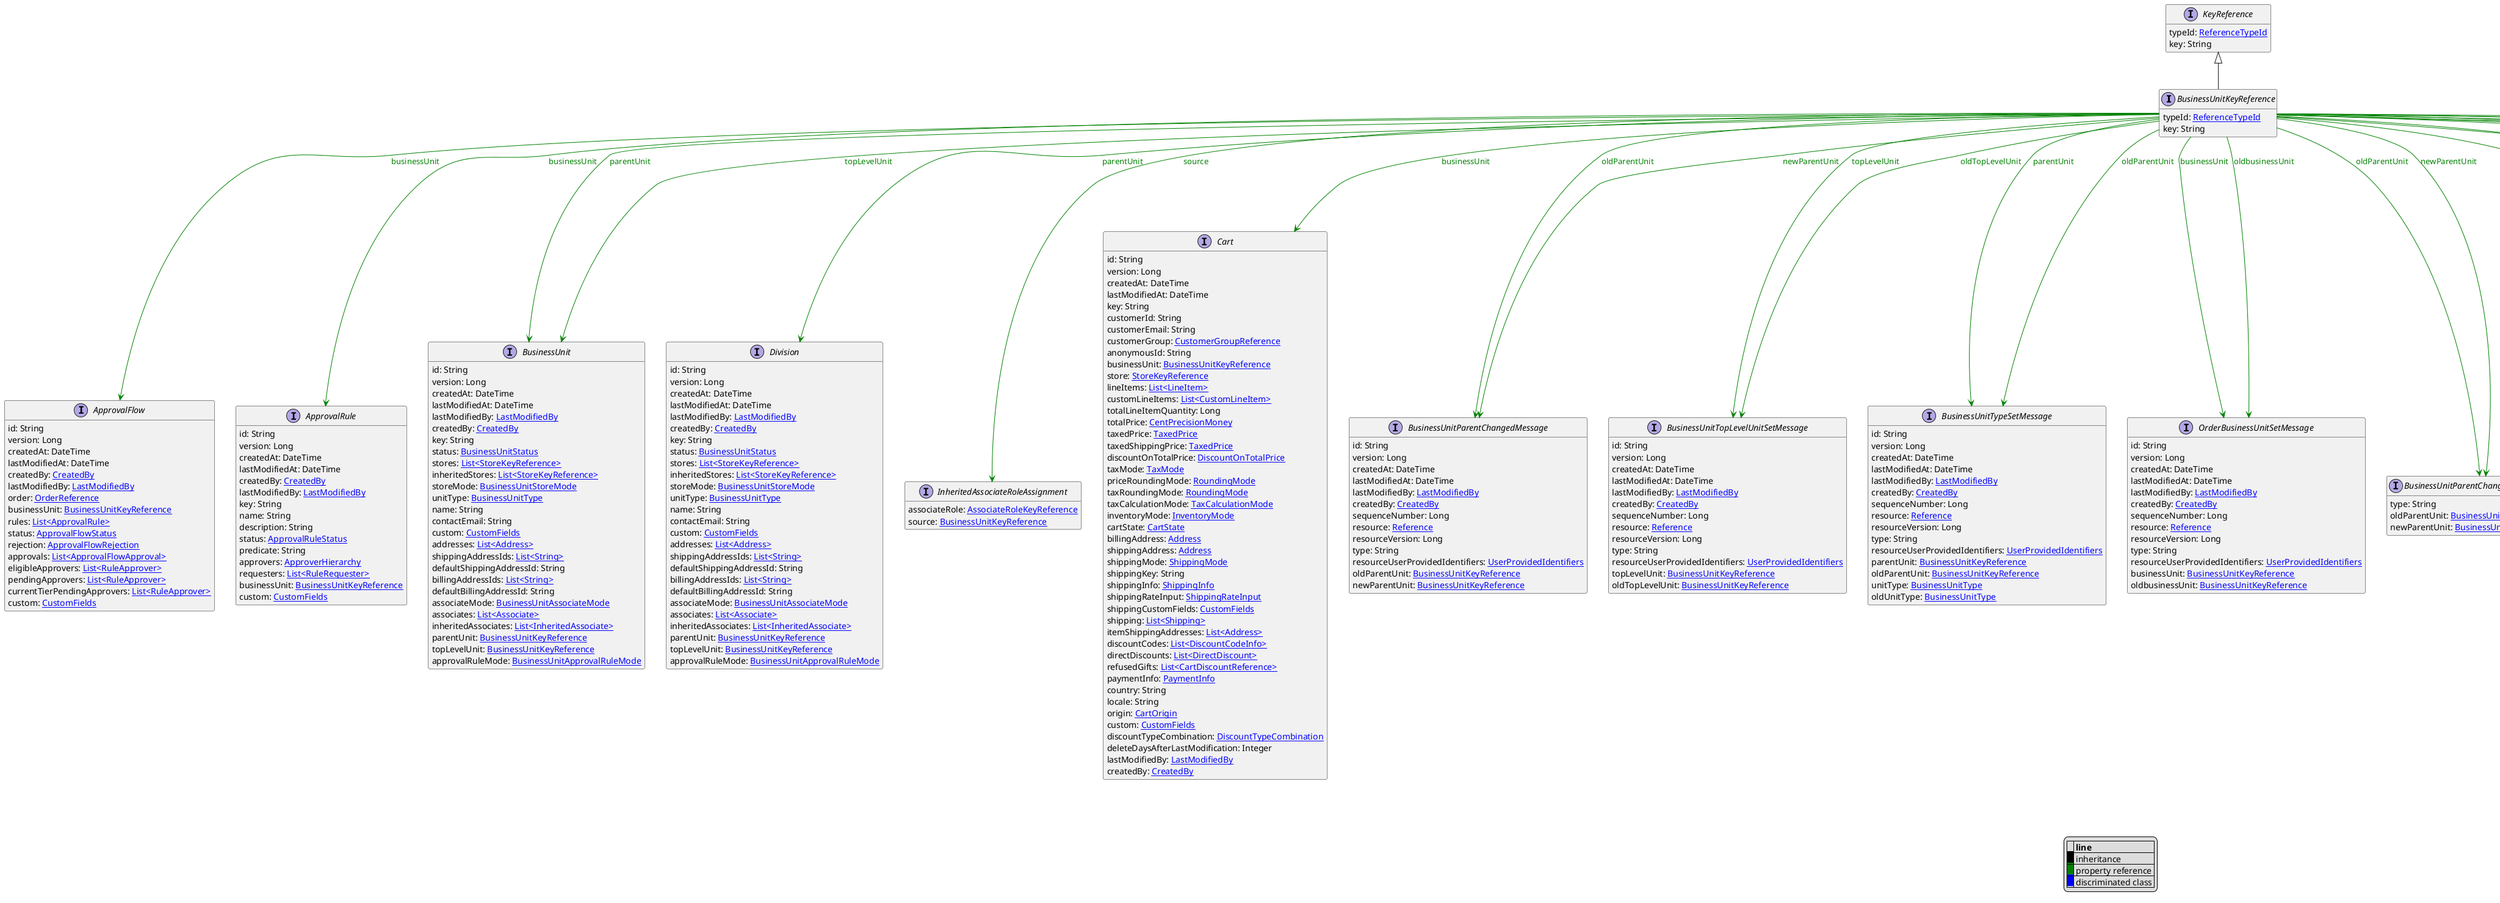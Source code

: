@startuml

hide empty fields
hide empty methods
legend
|= |= line |
|<back:black>   </back>| inheritance |
|<back:green>   </back>| property reference |
|<back:blue>   </back>| discriminated class |
endlegend
interface BusinessUnitKeyReference [[BusinessUnitKeyReference.svg]] extends KeyReference {
    typeId: [[ReferenceTypeId.svg ReferenceTypeId]]
    key: String
}
interface KeyReference [[KeyReference.svg]]  {
    typeId: [[ReferenceTypeId.svg ReferenceTypeId]]
    key: String
}


interface ApprovalFlow [[ApprovalFlow.svg]]  {
    id: String
    version: Long
    createdAt: DateTime
    lastModifiedAt: DateTime
    createdBy: [[CreatedBy.svg CreatedBy]]
    lastModifiedBy: [[LastModifiedBy.svg LastModifiedBy]]
    order: [[OrderReference.svg OrderReference]]
    businessUnit: [[BusinessUnitKeyReference.svg BusinessUnitKeyReference]]
    rules: [[ApprovalRule.svg List<ApprovalRule>]]
    status: [[ApprovalFlowStatus.svg ApprovalFlowStatus]]
    rejection: [[ApprovalFlowRejection.svg ApprovalFlowRejection]]
    approvals: [[ApprovalFlowApproval.svg List<ApprovalFlowApproval>]]
    eligibleApprovers: [[RuleApprover.svg List<RuleApprover>]]
    pendingApprovers: [[RuleApprover.svg List<RuleApprover>]]
    currentTierPendingApprovers: [[RuleApprover.svg List<RuleApprover>]]
    custom: [[CustomFields.svg CustomFields]]
}
interface ApprovalRule [[ApprovalRule.svg]]  {
    id: String
    version: Long
    createdAt: DateTime
    lastModifiedAt: DateTime
    createdBy: [[CreatedBy.svg CreatedBy]]
    lastModifiedBy: [[LastModifiedBy.svg LastModifiedBy]]
    key: String
    name: String
    description: String
    status: [[ApprovalRuleStatus.svg ApprovalRuleStatus]]
    predicate: String
    approvers: [[ApproverHierarchy.svg ApproverHierarchy]]
    requesters: [[RuleRequester.svg List<RuleRequester>]]
    businessUnit: [[BusinessUnitKeyReference.svg BusinessUnitKeyReference]]
    custom: [[CustomFields.svg CustomFields]]
}
interface BusinessUnit [[BusinessUnit.svg]]  {
    id: String
    version: Long
    createdAt: DateTime
    lastModifiedAt: DateTime
    lastModifiedBy: [[LastModifiedBy.svg LastModifiedBy]]
    createdBy: [[CreatedBy.svg CreatedBy]]
    key: String
    status: [[BusinessUnitStatus.svg BusinessUnitStatus]]
    stores: [[StoreKeyReference.svg List<StoreKeyReference>]]
    inheritedStores: [[StoreKeyReference.svg List<StoreKeyReference>]]
    storeMode: [[BusinessUnitStoreMode.svg BusinessUnitStoreMode]]
    unitType: [[BusinessUnitType.svg BusinessUnitType]]
    name: String
    contactEmail: String
    custom: [[CustomFields.svg CustomFields]]
    addresses: [[Address.svg List<Address>]]
    shippingAddressIds: [[String.svg List<String>]]
    defaultShippingAddressId: String
    billingAddressIds: [[String.svg List<String>]]
    defaultBillingAddressId: String
    associateMode: [[BusinessUnitAssociateMode.svg BusinessUnitAssociateMode]]
    associates: [[Associate.svg List<Associate>]]
    inheritedAssociates: [[InheritedAssociate.svg List<InheritedAssociate>]]
    parentUnit: [[BusinessUnitKeyReference.svg BusinessUnitKeyReference]]
    topLevelUnit: [[BusinessUnitKeyReference.svg BusinessUnitKeyReference]]
    approvalRuleMode: [[BusinessUnitApprovalRuleMode.svg BusinessUnitApprovalRuleMode]]
}
interface Division [[Division.svg]]  {
    id: String
    version: Long
    createdAt: DateTime
    lastModifiedAt: DateTime
    lastModifiedBy: [[LastModifiedBy.svg LastModifiedBy]]
    createdBy: [[CreatedBy.svg CreatedBy]]
    key: String
    status: [[BusinessUnitStatus.svg BusinessUnitStatus]]
    stores: [[StoreKeyReference.svg List<StoreKeyReference>]]
    inheritedStores: [[StoreKeyReference.svg List<StoreKeyReference>]]
    storeMode: [[BusinessUnitStoreMode.svg BusinessUnitStoreMode]]
    unitType: [[BusinessUnitType.svg BusinessUnitType]]
    name: String
    contactEmail: String
    custom: [[CustomFields.svg CustomFields]]
    addresses: [[Address.svg List<Address>]]
    shippingAddressIds: [[String.svg List<String>]]
    defaultShippingAddressId: String
    billingAddressIds: [[String.svg List<String>]]
    defaultBillingAddressId: String
    associateMode: [[BusinessUnitAssociateMode.svg BusinessUnitAssociateMode]]
    associates: [[Associate.svg List<Associate>]]
    inheritedAssociates: [[InheritedAssociate.svg List<InheritedAssociate>]]
    parentUnit: [[BusinessUnitKeyReference.svg BusinessUnitKeyReference]]
    topLevelUnit: [[BusinessUnitKeyReference.svg BusinessUnitKeyReference]]
    approvalRuleMode: [[BusinessUnitApprovalRuleMode.svg BusinessUnitApprovalRuleMode]]
}
interface InheritedAssociateRoleAssignment [[InheritedAssociateRoleAssignment.svg]]  {
    associateRole: [[AssociateRoleKeyReference.svg AssociateRoleKeyReference]]
    source: [[BusinessUnitKeyReference.svg BusinessUnitKeyReference]]
}
interface Cart [[Cart.svg]]  {
    id: String
    version: Long
    createdAt: DateTime
    lastModifiedAt: DateTime
    key: String
    customerId: String
    customerEmail: String
    customerGroup: [[CustomerGroupReference.svg CustomerGroupReference]]
    anonymousId: String
    businessUnit: [[BusinessUnitKeyReference.svg BusinessUnitKeyReference]]
    store: [[StoreKeyReference.svg StoreKeyReference]]
    lineItems: [[LineItem.svg List<LineItem>]]
    customLineItems: [[CustomLineItem.svg List<CustomLineItem>]]
    totalLineItemQuantity: Long
    totalPrice: [[CentPrecisionMoney.svg CentPrecisionMoney]]
    taxedPrice: [[TaxedPrice.svg TaxedPrice]]
    taxedShippingPrice: [[TaxedPrice.svg TaxedPrice]]
    discountOnTotalPrice: [[DiscountOnTotalPrice.svg DiscountOnTotalPrice]]
    taxMode: [[TaxMode.svg TaxMode]]
    priceRoundingMode: [[RoundingMode.svg RoundingMode]]
    taxRoundingMode: [[RoundingMode.svg RoundingMode]]
    taxCalculationMode: [[TaxCalculationMode.svg TaxCalculationMode]]
    inventoryMode: [[InventoryMode.svg InventoryMode]]
    cartState: [[CartState.svg CartState]]
    billingAddress: [[Address.svg Address]]
    shippingAddress: [[Address.svg Address]]
    shippingMode: [[ShippingMode.svg ShippingMode]]
    shippingKey: String
    shippingInfo: [[ShippingInfo.svg ShippingInfo]]
    shippingRateInput: [[ShippingRateInput.svg ShippingRateInput]]
    shippingCustomFields: [[CustomFields.svg CustomFields]]
    shipping: [[Shipping.svg List<Shipping>]]
    itemShippingAddresses: [[Address.svg List<Address>]]
    discountCodes: [[DiscountCodeInfo.svg List<DiscountCodeInfo>]]
    directDiscounts: [[DirectDiscount.svg List<DirectDiscount>]]
    refusedGifts: [[CartDiscountReference.svg List<CartDiscountReference>]]
    paymentInfo: [[PaymentInfo.svg PaymentInfo]]
    country: String
    locale: String
    origin: [[CartOrigin.svg CartOrigin]]
    custom: [[CustomFields.svg CustomFields]]
    discountTypeCombination: [[DiscountTypeCombination.svg DiscountTypeCombination]]
    deleteDaysAfterLastModification: Integer
    lastModifiedBy: [[LastModifiedBy.svg LastModifiedBy]]
    createdBy: [[CreatedBy.svg CreatedBy]]
}
interface BusinessUnitParentChangedMessage [[BusinessUnitParentChangedMessage.svg]]  {
    id: String
    version: Long
    createdAt: DateTime
    lastModifiedAt: DateTime
    lastModifiedBy: [[LastModifiedBy.svg LastModifiedBy]]
    createdBy: [[CreatedBy.svg CreatedBy]]
    sequenceNumber: Long
    resource: [[Reference.svg Reference]]
    resourceVersion: Long
    type: String
    resourceUserProvidedIdentifiers: [[UserProvidedIdentifiers.svg UserProvidedIdentifiers]]
    oldParentUnit: [[BusinessUnitKeyReference.svg BusinessUnitKeyReference]]
    newParentUnit: [[BusinessUnitKeyReference.svg BusinessUnitKeyReference]]
}
interface BusinessUnitTopLevelUnitSetMessage [[BusinessUnitTopLevelUnitSetMessage.svg]]  {
    id: String
    version: Long
    createdAt: DateTime
    lastModifiedAt: DateTime
    lastModifiedBy: [[LastModifiedBy.svg LastModifiedBy]]
    createdBy: [[CreatedBy.svg CreatedBy]]
    sequenceNumber: Long
    resource: [[Reference.svg Reference]]
    resourceVersion: Long
    type: String
    resourceUserProvidedIdentifiers: [[UserProvidedIdentifiers.svg UserProvidedIdentifiers]]
    topLevelUnit: [[BusinessUnitKeyReference.svg BusinessUnitKeyReference]]
    oldTopLevelUnit: [[BusinessUnitKeyReference.svg BusinessUnitKeyReference]]
}
interface BusinessUnitTypeSetMessage [[BusinessUnitTypeSetMessage.svg]]  {
    id: String
    version: Long
    createdAt: DateTime
    lastModifiedAt: DateTime
    lastModifiedBy: [[LastModifiedBy.svg LastModifiedBy]]
    createdBy: [[CreatedBy.svg CreatedBy]]
    sequenceNumber: Long
    resource: [[Reference.svg Reference]]
    resourceVersion: Long
    type: String
    resourceUserProvidedIdentifiers: [[UserProvidedIdentifiers.svg UserProvidedIdentifiers]]
    parentUnit: [[BusinessUnitKeyReference.svg BusinessUnitKeyReference]]
    oldParentUnit: [[BusinessUnitKeyReference.svg BusinessUnitKeyReference]]
    unitType: [[BusinessUnitType.svg BusinessUnitType]]
    oldUnitType: [[BusinessUnitType.svg BusinessUnitType]]
}
interface OrderBusinessUnitSetMessage [[OrderBusinessUnitSetMessage.svg]]  {
    id: String
    version: Long
    createdAt: DateTime
    lastModifiedAt: DateTime
    lastModifiedBy: [[LastModifiedBy.svg LastModifiedBy]]
    createdBy: [[CreatedBy.svg CreatedBy]]
    sequenceNumber: Long
    resource: [[Reference.svg Reference]]
    resourceVersion: Long
    type: String
    resourceUserProvidedIdentifiers: [[UserProvidedIdentifiers.svg UserProvidedIdentifiers]]
    businessUnit: [[BusinessUnitKeyReference.svg BusinessUnitKeyReference]]
    oldbusinessUnit: [[BusinessUnitKeyReference.svg BusinessUnitKeyReference]]
}
interface BusinessUnitParentChangedMessagePayload [[BusinessUnitParentChangedMessagePayload.svg]]  {
    type: String
    oldParentUnit: [[BusinessUnitKeyReference.svg BusinessUnitKeyReference]]
    newParentUnit: [[BusinessUnitKeyReference.svg BusinessUnitKeyReference]]
}
interface BusinessUnitTopLevelUnitSetMessagePayload [[BusinessUnitTopLevelUnitSetMessagePayload.svg]]  {
    type: String
    topLevelUnit: [[BusinessUnitKeyReference.svg BusinessUnitKeyReference]]
    oldTopLevelUnit: [[BusinessUnitKeyReference.svg BusinessUnitKeyReference]]
}
interface BusinessUnitTypeSetMessagePayload [[BusinessUnitTypeSetMessagePayload.svg]]  {
    type: String
    parentUnit: [[BusinessUnitKeyReference.svg BusinessUnitKeyReference]]
    oldParentUnit: [[BusinessUnitKeyReference.svg BusinessUnitKeyReference]]
    unitType: [[BusinessUnitType.svg BusinessUnitType]]
    oldUnitType: [[BusinessUnitType.svg BusinessUnitType]]
}
interface OrderBusinessUnitSetMessagePayload [[OrderBusinessUnitSetMessagePayload.svg]]  {
    type: String
    businessUnit: [[BusinessUnitKeyReference.svg BusinessUnitKeyReference]]
    oldbusinessUnit: [[BusinessUnitKeyReference.svg BusinessUnitKeyReference]]
}
interface Order [[Order.svg]]  {
    id: String
    version: Long
    createdAt: DateTime
    lastModifiedAt: DateTime
    orderNumber: String
    purchaseOrderNumber: String
    customerId: String
    customerEmail: String
    customerGroup: [[CustomerGroupReference.svg CustomerGroupReference]]
    anonymousId: String
    businessUnit: [[BusinessUnitKeyReference.svg BusinessUnitKeyReference]]
    store: [[StoreKeyReference.svg StoreKeyReference]]
    lineItems: [[LineItem.svg List<LineItem>]]
    customLineItems: [[CustomLineItem.svg List<CustomLineItem>]]
    totalPrice: [[CentPrecisionMoney.svg CentPrecisionMoney]]
    taxedPrice: [[TaxedPrice.svg TaxedPrice]]
    taxedShippingPrice: [[TaxedPrice.svg TaxedPrice]]
    discountOnTotalPrice: [[DiscountOnTotalPrice.svg DiscountOnTotalPrice]]
    priceRoundingMode: [[RoundingMode.svg RoundingMode]]
    taxMode: [[TaxMode.svg TaxMode]]
    taxRoundingMode: [[RoundingMode.svg RoundingMode]]
    taxCalculationMode: [[TaxCalculationMode.svg TaxCalculationMode]]
    inventoryMode: [[InventoryMode.svg InventoryMode]]
    billingAddress: [[Address.svg Address]]
    shippingAddress: [[Address.svg Address]]
    shippingMode: [[ShippingMode.svg ShippingMode]]
    shippingKey: String
    shippingInfo: [[ShippingInfo.svg ShippingInfo]]
    shippingRateInput: [[ShippingRateInput.svg ShippingRateInput]]
    shippingCustomFields: [[CustomFields.svg CustomFields]]
    shipping: [[Shipping.svg List<Shipping>]]
    itemShippingAddresses: [[Address.svg List<Address>]]
    discountCodes: [[DiscountCodeInfo.svg List<DiscountCodeInfo>]]
    directDiscounts: [[DirectDiscount.svg List<DirectDiscount>]]
    refusedGifts: [[CartDiscountReference.svg List<CartDiscountReference>]]
    paymentInfo: [[PaymentInfo.svg PaymentInfo]]
    country: String
    locale: String
    origin: [[CartOrigin.svg CartOrigin]]
    cart: [[CartReference.svg CartReference]]
    quote: [[QuoteReference.svg QuoteReference]]
    orderState: [[OrderState.svg OrderState]]
    shipmentState: [[ShipmentState.svg ShipmentState]]
    paymentState: [[PaymentState.svg PaymentState]]
    state: [[StateReference.svg StateReference]]
    syncInfo: [[SyncInfo.svg List<SyncInfo>]]
    returnInfo: [[ReturnInfo.svg List<ReturnInfo>]]
    discountTypeCombination: [[DiscountTypeCombination.svg DiscountTypeCombination]]
    lastMessageSequenceNumber: Long
    custom: [[CustomFields.svg CustomFields]]
    completedAt: DateTime
    lastModifiedBy: [[LastModifiedBy.svg LastModifiedBy]]
    createdBy: [[CreatedBy.svg CreatedBy]]
}
interface QuoteRequest [[QuoteRequest.svg]]  {
    id: String
    version: Long
    createdAt: DateTime
    lastModifiedAt: DateTime
    key: String
    lastModifiedBy: [[LastModifiedBy.svg LastModifiedBy]]
    createdBy: [[CreatedBy.svg CreatedBy]]
    quoteRequestState: [[QuoteRequestState.svg QuoteRequestState]]
    comment: String
    customer: [[CustomerReference.svg CustomerReference]]
    customerGroup: [[CustomerGroupReference.svg CustomerGroupReference]]
    store: [[StoreKeyReference.svg StoreKeyReference]]
    lineItems: [[LineItem.svg List<LineItem>]]
    customLineItems: [[CustomLineItem.svg List<CustomLineItem>]]
    totalPrice: [[TypedMoney.svg TypedMoney]]
    taxedPrice: [[TaxedPrice.svg TaxedPrice]]
    shippingAddress: [[Address.svg Address]]
    billingAddress: [[Address.svg Address]]
    inventoryMode: [[InventoryMode.svg InventoryMode]]
    taxMode: [[TaxMode.svg TaxMode]]
    priceRoundingMode: [[RoundingMode.svg RoundingMode]]
    taxRoundingMode: [[RoundingMode.svg RoundingMode]]
    taxCalculationMode: [[TaxCalculationMode.svg TaxCalculationMode]]
    country: String
    shippingInfo: [[ShippingInfo.svg ShippingInfo]]
    paymentInfo: [[PaymentInfo.svg PaymentInfo]]
    shippingRateInput: [[ShippingRateInput.svg ShippingRateInput]]
    itemShippingAddresses: [[Address.svg List<Address>]]
    directDiscounts: [[DirectDiscount.svg List<DirectDiscount>]]
    custom: [[CustomFields.svg CustomFields]]
    state: [[StateReference.svg StateReference]]
    purchaseOrderNumber: String
    cart: [[CartReference.svg CartReference]]
    businessUnit: [[BusinessUnitKeyReference.svg BusinessUnitKeyReference]]
}
interface Quote [[Quote.svg]]  {
    id: String
    version: Long
    createdAt: DateTime
    lastModifiedAt: DateTime
    key: String
    lastModifiedBy: [[LastModifiedBy.svg LastModifiedBy]]
    createdBy: [[CreatedBy.svg CreatedBy]]
    quoteRequest: [[QuoteRequestReference.svg QuoteRequestReference]]
    stagedQuote: [[StagedQuoteReference.svg StagedQuoteReference]]
    customer: [[CustomerReference.svg CustomerReference]]
    customerGroup: [[CustomerGroupReference.svg CustomerGroupReference]]
    validTo: DateTime
    sellerComment: String
    buyerComment: String
    store: [[StoreKeyReference.svg StoreKeyReference]]
    lineItems: [[LineItem.svg List<LineItem>]]
    customLineItems: [[CustomLineItem.svg List<CustomLineItem>]]
    totalPrice: [[TypedMoney.svg TypedMoney]]
    taxedPrice: [[TaxedPrice.svg TaxedPrice]]
    shippingAddress: [[Address.svg Address]]
    billingAddress: [[Address.svg Address]]
    inventoryMode: [[InventoryMode.svg InventoryMode]]
    taxMode: [[TaxMode.svg TaxMode]]
    priceRoundingMode: [[RoundingMode.svg RoundingMode]]
    taxRoundingMode: [[RoundingMode.svg RoundingMode]]
    taxCalculationMode: [[TaxCalculationMode.svg TaxCalculationMode]]
    country: String
    shippingInfo: [[ShippingInfo.svg ShippingInfo]]
    paymentInfo: [[PaymentInfo.svg PaymentInfo]]
    shippingRateInput: [[ShippingRateInput.svg ShippingRateInput]]
    itemShippingAddresses: [[Address.svg List<Address>]]
    directDiscounts: [[DirectDiscount.svg List<DirectDiscount>]]
    custom: [[CustomFields.svg CustomFields]]
    quoteState: [[QuoteState.svg QuoteState]]
    state: [[StateReference.svg StateReference]]
    purchaseOrderNumber: String
    businessUnit: [[BusinessUnitKeyReference.svg BusinessUnitKeyReference]]
}
interface ShoppingList [[ShoppingList.svg]]  {
    id: String
    version: Long
    createdAt: DateTime
    lastModifiedAt: DateTime
    name: [[LocalizedString.svg LocalizedString]]
    key: String
    customer: [[CustomerReference.svg CustomerReference]]
    slug: [[LocalizedString.svg LocalizedString]]
    description: [[LocalizedString.svg LocalizedString]]
    lineItems: [[ShoppingListLineItem.svg List<ShoppingListLineItem>]]
    textLineItems: [[TextLineItem.svg List<TextLineItem>]]
    deleteDaysAfterLastModification: Long
    anonymousId: String
    store: [[StoreKeyReference.svg StoreKeyReference]]
    businessUnit: [[BusinessUnitKeyReference.svg BusinessUnitKeyReference]]
    custom: [[CustomFields.svg CustomFields]]
    lastModifiedBy: [[LastModifiedBy.svg LastModifiedBy]]
    createdBy: [[CreatedBy.svg CreatedBy]]
}
interface StagedQuote [[StagedQuote.svg]]  {
    id: String
    version: Long
    createdAt: DateTime
    lastModifiedAt: DateTime
    key: String
    lastModifiedBy: [[LastModifiedBy.svg LastModifiedBy]]
    createdBy: [[CreatedBy.svg CreatedBy]]
    stagedQuoteState: [[StagedQuoteState.svg StagedQuoteState]]
    customer: [[CustomerReference.svg CustomerReference]]
    quoteRequest: [[QuoteRequestReference.svg QuoteRequestReference]]
    quotationCart: [[CartReference.svg CartReference]]
    validTo: DateTime
    sellerComment: String
    custom: [[CustomFields.svg CustomFields]]
    state: [[StateReference.svg StateReference]]
    purchaseOrderNumber: String
    businessUnit: [[BusinessUnitKeyReference.svg BusinessUnitKeyReference]]
    store: [[StoreKeyReference.svg StoreKeyReference]]
}

BusinessUnitKeyReference --> ApprovalFlow #green;text:green : "businessUnit"
BusinessUnitKeyReference --> ApprovalRule #green;text:green : "businessUnit"
BusinessUnitKeyReference --> BusinessUnit #green;text:green : "parentUnit"
BusinessUnitKeyReference --> BusinessUnit #green;text:green : "topLevelUnit"
BusinessUnitKeyReference --> Division #green;text:green : "parentUnit"
BusinessUnitKeyReference --> InheritedAssociateRoleAssignment #green;text:green : "source"
BusinessUnitKeyReference --> Cart #green;text:green : "businessUnit"
BusinessUnitKeyReference --> BusinessUnitParentChangedMessage #green;text:green : "oldParentUnit"
BusinessUnitKeyReference --> BusinessUnitParentChangedMessage #green;text:green : "newParentUnit"
BusinessUnitKeyReference --> BusinessUnitTopLevelUnitSetMessage #green;text:green : "topLevelUnit"
BusinessUnitKeyReference --> BusinessUnitTopLevelUnitSetMessage #green;text:green : "oldTopLevelUnit"
BusinessUnitKeyReference --> BusinessUnitTypeSetMessage #green;text:green : "parentUnit"
BusinessUnitKeyReference --> BusinessUnitTypeSetMessage #green;text:green : "oldParentUnit"
BusinessUnitKeyReference --> OrderBusinessUnitSetMessage #green;text:green : "businessUnit"
BusinessUnitKeyReference --> OrderBusinessUnitSetMessage #green;text:green : "oldbusinessUnit"
BusinessUnitKeyReference --> BusinessUnitParentChangedMessagePayload #green;text:green : "oldParentUnit"
BusinessUnitKeyReference --> BusinessUnitParentChangedMessagePayload #green;text:green : "newParentUnit"
BusinessUnitKeyReference --> BusinessUnitTopLevelUnitSetMessagePayload #green;text:green : "topLevelUnit"
BusinessUnitKeyReference --> BusinessUnitTopLevelUnitSetMessagePayload #green;text:green : "oldTopLevelUnit"
BusinessUnitKeyReference --> BusinessUnitTypeSetMessagePayload #green;text:green : "parentUnit"
BusinessUnitKeyReference --> BusinessUnitTypeSetMessagePayload #green;text:green : "oldParentUnit"
BusinessUnitKeyReference --> OrderBusinessUnitSetMessagePayload #green;text:green : "businessUnit"
BusinessUnitKeyReference --> OrderBusinessUnitSetMessagePayload #green;text:green : "oldbusinessUnit"
BusinessUnitKeyReference --> Order #green;text:green : "businessUnit"
BusinessUnitKeyReference --> QuoteRequest #green;text:green : "businessUnit"
BusinessUnitKeyReference --> Quote #green;text:green : "businessUnit"
BusinessUnitKeyReference --> ShoppingList #green;text:green : "businessUnit"
BusinessUnitKeyReference --> StagedQuote #green;text:green : "businessUnit"
@enduml
